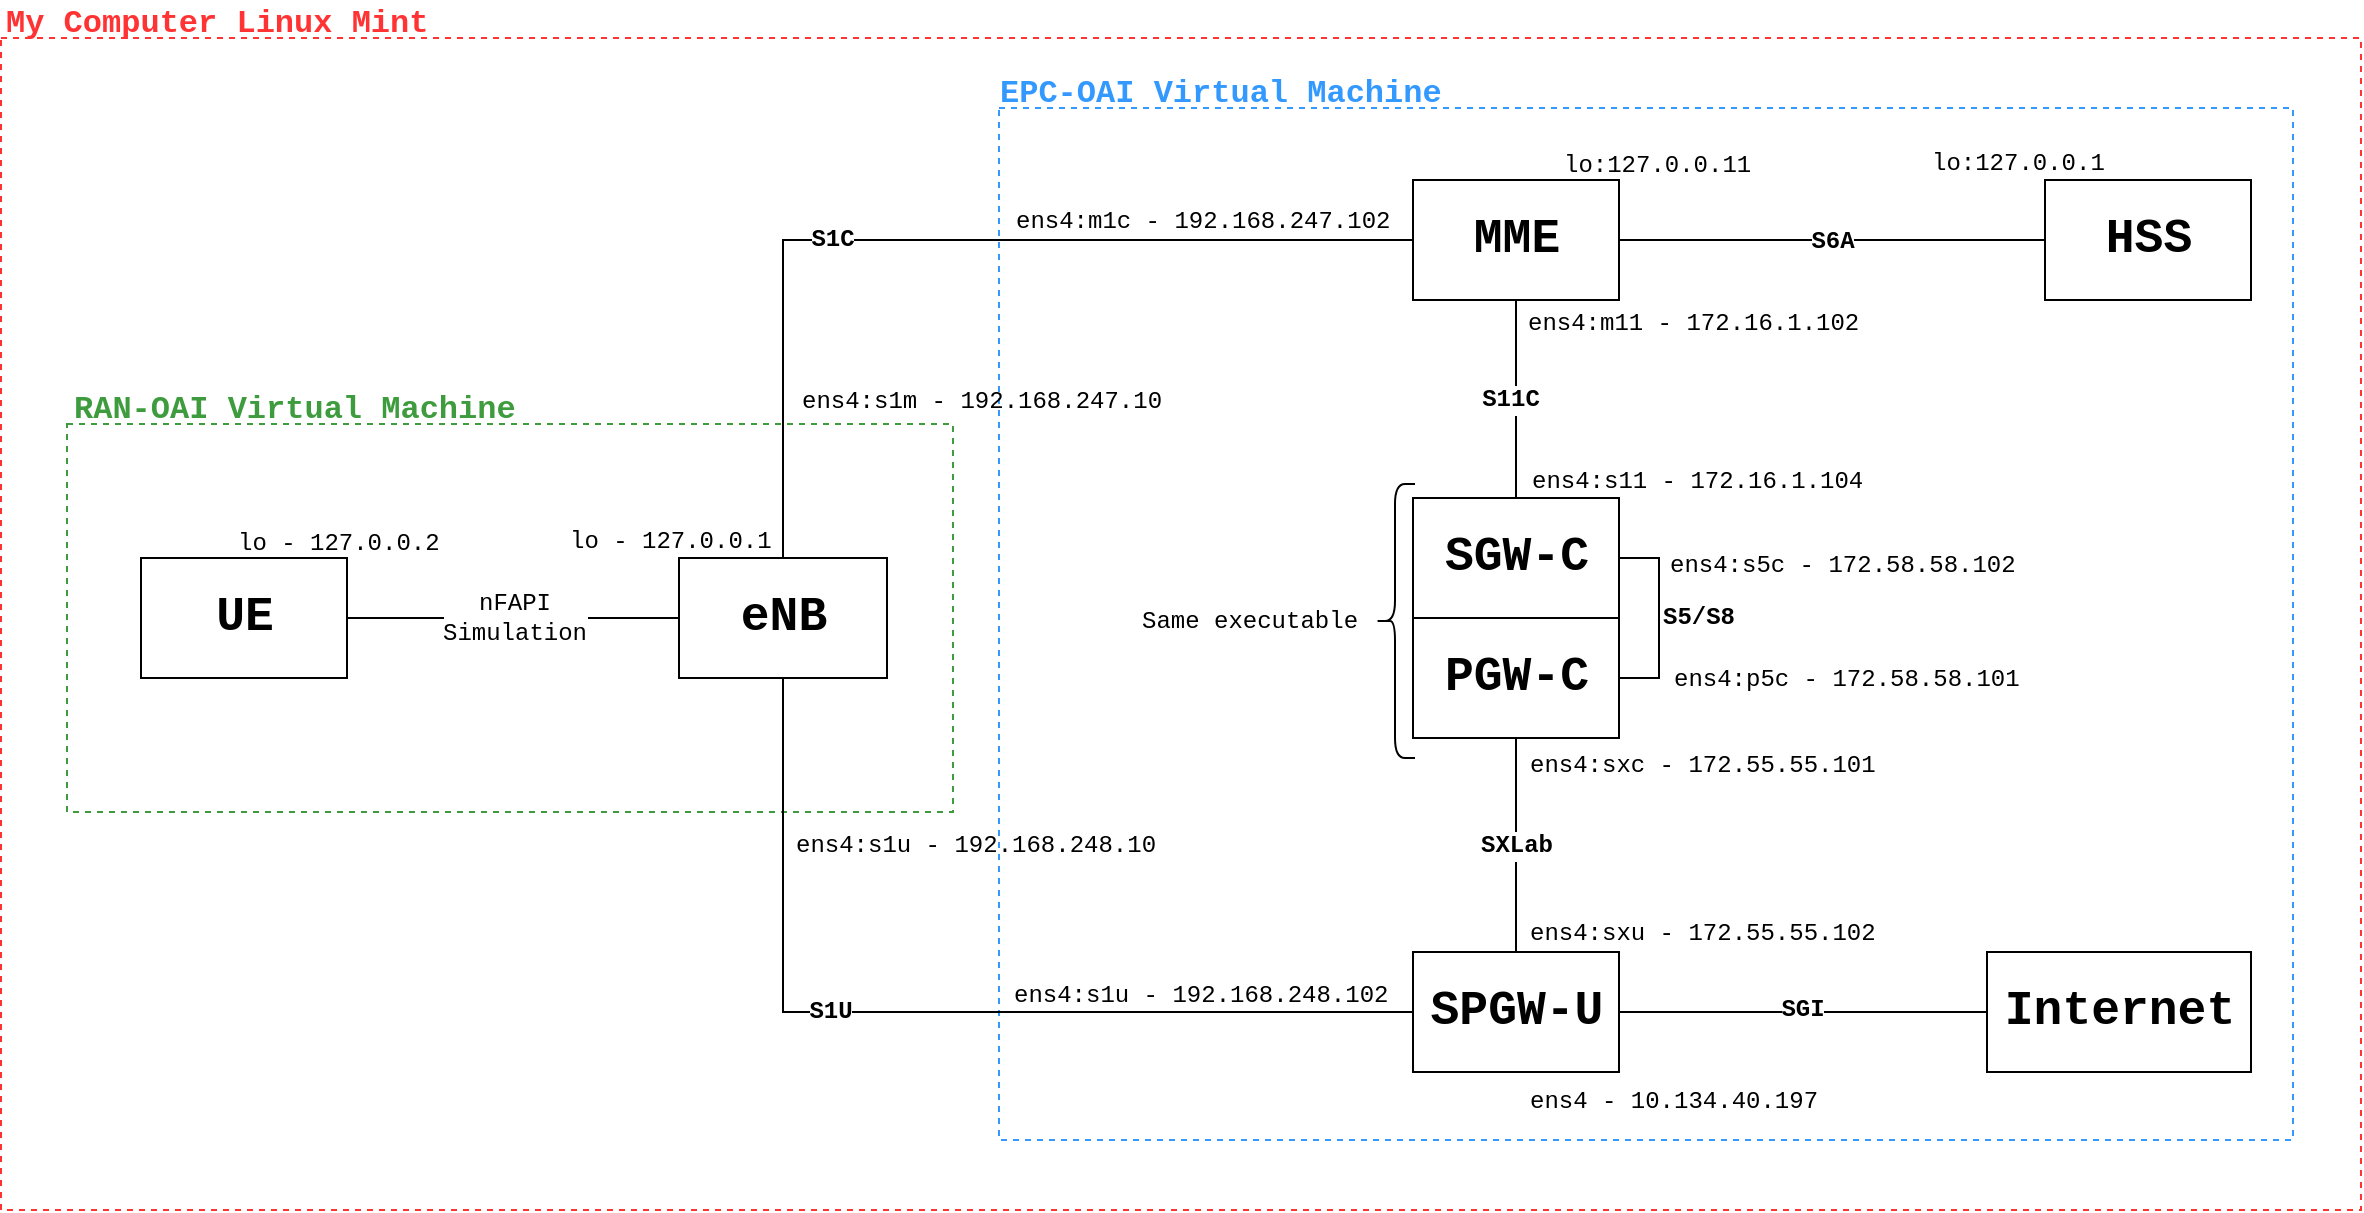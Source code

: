 <mxfile version="11.1.4" type="device"><diagram id="qCd5ODhOwnlZ6c5L1NkQ" name="Page-1"><mxGraphModel dx="868" dy="510" grid="1" gridSize="1" guides="1" tooltips="1" connect="1" arrows="1" fold="1" page="1" pageScale="1" pageWidth="1300" pageHeight="700" math="0" shadow="0"><root><mxCell id="0"/><mxCell id="1" parent="0"/><mxCell id="SDiGA9eDwOWrhzRXRL7c-49" value="" style="rounded=0;whiteSpace=wrap;html=1;fontFamily=Courier New;dashed=1;fillColor=#ffffff;gradientColor=none;strokeColor=#FF3333;" parent="1" vertex="1"><mxGeometry x="53.5" y="63" width="1180" height="586" as="geometry"/></mxCell><mxCell id="SDiGA9eDwOWrhzRXRL7c-47" value="" style="rounded=0;whiteSpace=wrap;html=1;fontFamily=Courier New;dashed=1;strokeColor=#3E9C3E;" parent="1" vertex="1"><mxGeometry x="86.5" y="256" width="443" height="194" as="geometry"/></mxCell><mxCell id="SDiGA9eDwOWrhzRXRL7c-45" value="" style="rounded=0;whiteSpace=wrap;html=1;fontFamily=Courier New;dashed=1;strokeColor=#3399FF;" parent="1" vertex="1"><mxGeometry x="552.5" y="98" width="647" height="516" as="geometry"/></mxCell><mxCell id="SDiGA9eDwOWrhzRXRL7c-10" style="edgeStyle=orthogonalEdgeStyle;rounded=0;orthogonalLoop=1;jettySize=auto;html=1;exitX=0.5;exitY=1;exitDx=0;exitDy=0;entryX=0.5;entryY=0;entryDx=0;entryDy=0;endArrow=none;endFill=0;fontFamily=Courier New;" parent="1" source="SDiGA9eDwOWrhzRXRL7c-1" target="SDiGA9eDwOWrhzRXRL7c-2" edge="1"><mxGeometry relative="1" as="geometry"/></mxCell><mxCell id="SDiGA9eDwOWrhzRXRL7c-14" value="S11C" style="text;html=1;resizable=0;points=[];align=center;verticalAlign=middle;labelBackgroundColor=#ffffff;fontStyle=1;fontFamily=Courier New;" parent="SDiGA9eDwOWrhzRXRL7c-10" vertex="1" connectable="0"><mxGeometry x="0.232" y="-1" relative="1" as="geometry"><mxPoint x="-2" y="-11.5" as="offset"/></mxGeometry></mxCell><mxCell id="SDiGA9eDwOWrhzRXRL7c-31" style="edgeStyle=orthogonalEdgeStyle;rounded=0;orthogonalLoop=1;jettySize=auto;html=1;exitX=0;exitY=0.5;exitDx=0;exitDy=0;entryX=0.5;entryY=0;entryDx=0;entryDy=0;endArrow=none;endFill=0;fontFamily=Courier New;" parent="1" source="SDiGA9eDwOWrhzRXRL7c-1" target="SDiGA9eDwOWrhzRXRL7c-30" edge="1"><mxGeometry relative="1" as="geometry"/></mxCell><mxCell id="SDiGA9eDwOWrhzRXRL7c-36" value="S1C" style="text;html=1;resizable=0;points=[];align=center;verticalAlign=middle;labelBackgroundColor=#ffffff;fontStyle=1;fontFamily=Courier New;" parent="SDiGA9eDwOWrhzRXRL7c-31" vertex="1" connectable="0"><mxGeometry x="0.19" y="26" relative="1" as="geometry"><mxPoint x="-9" y="-26.5" as="offset"/></mxGeometry></mxCell><mxCell id="SDiGA9eDwOWrhzRXRL7c-1" value="&lt;h1&gt;&lt;font&gt;MME&lt;/font&gt;&lt;/h1&gt;" style="rounded=0;whiteSpace=wrap;html=1;fontFamily=Courier New;" parent="1" vertex="1"><mxGeometry x="759.5" y="134" width="103" height="60" as="geometry"/></mxCell><mxCell id="SDiGA9eDwOWrhzRXRL7c-12" style="edgeStyle=orthogonalEdgeStyle;rounded=0;orthogonalLoop=1;jettySize=auto;html=1;exitX=1;exitY=0.5;exitDx=0;exitDy=0;entryX=1;entryY=0.5;entryDx=0;entryDy=0;endArrow=none;endFill=0;fontFamily=Courier New;" parent="1" source="SDiGA9eDwOWrhzRXRL7c-2" target="SDiGA9eDwOWrhzRXRL7c-3" edge="1"><mxGeometry relative="1" as="geometry"/></mxCell><mxCell id="SDiGA9eDwOWrhzRXRL7c-13" value="S5/S8" style="text;html=1;resizable=0;points=[];align=center;verticalAlign=middle;labelBackgroundColor=#ffffff;fontStyle=1;fontFamily=Courier New;" parent="SDiGA9eDwOWrhzRXRL7c-12" vertex="1" connectable="0"><mxGeometry x="0.36" y="-1" relative="1" as="geometry"><mxPoint x="20" y="-18" as="offset"/></mxGeometry></mxCell><mxCell id="SDiGA9eDwOWrhzRXRL7c-2" value="&lt;h1&gt;&lt;font&gt;SGW-C&lt;/font&gt;&lt;/h1&gt;" style="rounded=0;whiteSpace=wrap;html=1;fontFamily=Courier New;" parent="1" vertex="1"><mxGeometry x="759.5" y="293" width="103" height="60" as="geometry"/></mxCell><mxCell id="SDiGA9eDwOWrhzRXRL7c-11" style="edgeStyle=orthogonalEdgeStyle;rounded=0;orthogonalLoop=1;jettySize=auto;html=1;exitX=0.5;exitY=1;exitDx=0;exitDy=0;entryX=0.5;entryY=0;entryDx=0;entryDy=0;endArrow=none;endFill=0;fontFamily=Courier New;" parent="1" source="SDiGA9eDwOWrhzRXRL7c-3" target="SDiGA9eDwOWrhzRXRL7c-4" edge="1"><mxGeometry relative="1" as="geometry"/></mxCell><mxCell id="SDiGA9eDwOWrhzRXRL7c-21" value="SXLab" style="text;html=1;resizable=0;points=[];align=center;verticalAlign=middle;labelBackgroundColor=#ffffff;fontStyle=1;fontFamily=Courier New;" parent="SDiGA9eDwOWrhzRXRL7c-11" vertex="1" connectable="0"><mxGeometry x="0.178" y="-1" relative="1" as="geometry"><mxPoint x="1" y="-9.5" as="offset"/></mxGeometry></mxCell><mxCell id="SDiGA9eDwOWrhzRXRL7c-3" value="&lt;h1&gt;&lt;font&gt;PGW-C&lt;/font&gt;&lt;/h1&gt;" style="rounded=0;whiteSpace=wrap;html=1;fontFamily=Courier New;" parent="1" vertex="1"><mxGeometry x="759.5" y="353" width="103" height="60" as="geometry"/></mxCell><mxCell id="SDiGA9eDwOWrhzRXRL7c-27" style="edgeStyle=orthogonalEdgeStyle;rounded=0;orthogonalLoop=1;jettySize=auto;html=1;exitX=1;exitY=0.5;exitDx=0;exitDy=0;entryX=0;entryY=0.5;entryDx=0;entryDy=0;endArrow=none;endFill=0;fontFamily=Courier New;" parent="1" source="SDiGA9eDwOWrhzRXRL7c-4" target="SDiGA9eDwOWrhzRXRL7c-26" edge="1"><mxGeometry relative="1" as="geometry"/></mxCell><mxCell id="SDiGA9eDwOWrhzRXRL7c-28" value="SGI" style="text;html=1;resizable=0;points=[];align=center;verticalAlign=middle;labelBackgroundColor=#ffffff;fontStyle=1;fontFamily=Courier New;" parent="SDiGA9eDwOWrhzRXRL7c-27" vertex="1" connectable="0"><mxGeometry x="0.19" y="-1" relative="1" as="geometry"><mxPoint x="-18.5" y="-2" as="offset"/></mxGeometry></mxCell><mxCell id="SDiGA9eDwOWrhzRXRL7c-4" value="&lt;h1&gt;&lt;font&gt;SPGW-U&lt;/font&gt;&lt;/h1&gt;" style="rounded=0;whiteSpace=wrap;html=1;fontFamily=Courier New;" parent="1" vertex="1"><mxGeometry x="759.5" y="520" width="103" height="60" as="geometry"/></mxCell><mxCell id="SDiGA9eDwOWrhzRXRL7c-6" style="edgeStyle=orthogonalEdgeStyle;rounded=0;orthogonalLoop=1;jettySize=auto;html=1;exitX=0;exitY=0.5;exitDx=0;exitDy=0;entryX=1;entryY=0.5;entryDx=0;entryDy=0;endArrow=none;endFill=0;fontFamily=Courier New;" parent="1" source="SDiGA9eDwOWrhzRXRL7c-5" target="SDiGA9eDwOWrhzRXRL7c-1" edge="1"><mxGeometry relative="1" as="geometry"/></mxCell><mxCell id="SDiGA9eDwOWrhzRXRL7c-7" value="S6A" style="text;html=1;resizable=0;points=[];align=center;verticalAlign=middle;labelBackgroundColor=#ffffff;fontStyle=1;fontFamily=Courier New;" parent="SDiGA9eDwOWrhzRXRL7c-6" vertex="1" connectable="0"><mxGeometry x="-0.268" y="3" relative="1" as="geometry"><mxPoint x="-28.5" y="-2" as="offset"/></mxGeometry></mxCell><mxCell id="SDiGA9eDwOWrhzRXRL7c-5" value="&lt;h1&gt;&lt;font&gt;HSS&lt;/font&gt;&lt;/h1&gt;" style="rounded=0;whiteSpace=wrap;html=1;fontFamily=Courier New;" parent="1" vertex="1"><mxGeometry x="1075.5" y="134" width="103" height="60" as="geometry"/></mxCell><mxCell id="SDiGA9eDwOWrhzRXRL7c-15" value="lo:127.0.0.11" style="text;html=1;resizable=0;points=[];autosize=1;align=left;verticalAlign=top;spacingTop=-4;fontFamily=Courier New;" parent="1" vertex="1"><mxGeometry x="832.5" y="117" width="80" height="15" as="geometry"/></mxCell><mxCell id="SDiGA9eDwOWrhzRXRL7c-16" value="ens4:s11 - 172.16.1.104" style="text;html=1;resizable=0;points=[];autosize=1;align=left;verticalAlign=top;spacingTop=-4;fontFamily=Courier New;" parent="1" vertex="1"><mxGeometry x="816.5" y="275" width="140" height="15" as="geometry"/></mxCell><mxCell id="SDiGA9eDwOWrhzRXRL7c-17" value="lo:127.0.0.1" style="text;html=1;resizable=0;points=[];autosize=1;align=left;verticalAlign=top;spacingTop=-4;imageAlign=right;fontFamily=Courier New;" parent="1" vertex="1"><mxGeometry x="1016.5" y="116" width="74" height="15" as="geometry"/></mxCell><mxCell id="SDiGA9eDwOWrhzRXRL7c-18" value="ens4:m11 - 172.16.1.102" style="text;html=1;resizable=0;points=[];autosize=1;align=left;verticalAlign=top;spacingTop=-4;fontFamily=Courier New;" parent="1" vertex="1"><mxGeometry x="814.5" y="196" width="144" height="15" as="geometry"/></mxCell><mxCell id="SDiGA9eDwOWrhzRXRL7c-19" value="ens4:s5c - 172.58.58.102" style="text;html=1;resizable=0;points=[];autosize=1;align=left;verticalAlign=top;spacingTop=-4;fontFamily=Courier New;" parent="1" vertex="1"><mxGeometry x="885.5" y="317" width="146" height="15" as="geometry"/></mxCell><mxCell id="SDiGA9eDwOWrhzRXRL7c-20" value="ens4:p5c - 172.58.58.101" style="text;html=1;resizable=0;points=[];autosize=1;align=left;verticalAlign=top;spacingTop=-4;fontFamily=Courier New;" parent="1" vertex="1"><mxGeometry x="887.5" y="374" width="147" height="15" as="geometry"/></mxCell><mxCell id="SDiGA9eDwOWrhzRXRL7c-22" value="ens4:sxc -&amp;nbsp;172.55.55.101&amp;nbsp;" style="text;html=1;resizable=0;points=[];autosize=1;align=left;verticalAlign=top;spacingTop=-4;fontFamily=Courier New;" parent="1" vertex="1"><mxGeometry x="815.5" y="417" width="149" height="15" as="geometry"/></mxCell><mxCell id="SDiGA9eDwOWrhzRXRL7c-23" value="ens4:sxu -&amp;nbsp;172.55.55.102&amp;nbsp;" style="text;html=1;resizable=0;points=[];autosize=1;align=left;verticalAlign=top;spacingTop=-4;fontFamily=Courier New;" parent="1" vertex="1"><mxGeometry x="815.5" y="501" width="150" height="15" as="geometry"/></mxCell><mxCell id="SDiGA9eDwOWrhzRXRL7c-24" value="" style="shape=curlyBracket;whiteSpace=wrap;html=1;rounded=1;fontFamily=Courier New;" parent="1" vertex="1"><mxGeometry x="740.5" y="286" width="20" height="137" as="geometry"/></mxCell><mxCell id="SDiGA9eDwOWrhzRXRL7c-25" value="Same executable" style="text;html=1;resizable=0;points=[];autosize=1;align=left;verticalAlign=top;spacingTop=-4;fontFamily=Courier New;" parent="1" vertex="1"><mxGeometry x="621.5" y="345" width="104" height="15" as="geometry"/></mxCell><mxCell id="SDiGA9eDwOWrhzRXRL7c-26" value="&lt;h1&gt;&lt;font&gt;Internet&lt;/font&gt;&lt;/h1&gt;" style="rounded=0;whiteSpace=wrap;html=1;fontFamily=Courier New;" parent="1" vertex="1"><mxGeometry x="1046.5" y="520" width="132" height="60" as="geometry"/></mxCell><mxCell id="SDiGA9eDwOWrhzRXRL7c-29" value="ens4 -&amp;nbsp;10.134.40.197" style="text;html=1;resizable=0;points=[];autosize=1;align=left;verticalAlign=top;spacingTop=-4;fontFamily=Courier New;" parent="1" vertex="1"><mxGeometry x="815.5" y="585" width="124" height="15" as="geometry"/></mxCell><mxCell id="SDiGA9eDwOWrhzRXRL7c-32" style="edgeStyle=orthogonalEdgeStyle;rounded=0;orthogonalLoop=1;jettySize=auto;html=1;exitX=0.5;exitY=1;exitDx=0;exitDy=0;entryX=0;entryY=0.5;entryDx=0;entryDy=0;endArrow=none;endFill=0;fontFamily=Courier New;" parent="1" source="SDiGA9eDwOWrhzRXRL7c-30" target="SDiGA9eDwOWrhzRXRL7c-4" edge="1"><mxGeometry relative="1" as="geometry"/></mxCell><mxCell id="SDiGA9eDwOWrhzRXRL7c-34" value="S1U" style="text;html=1;resizable=0;points=[];align=center;verticalAlign=middle;labelBackgroundColor=#ffffff;fontStyle=1;fontFamily=Courier New;" parent="SDiGA9eDwOWrhzRXRL7c-32" vertex="1" connectable="0"><mxGeometry x="-0.176" y="36" relative="1" as="geometry"><mxPoint x="-8" y="35.5" as="offset"/></mxGeometry></mxCell><mxCell id="SDiGA9eDwOWrhzRXRL7c-30" value="&lt;h1&gt;&lt;font&gt;eNB&lt;/font&gt;&lt;/h1&gt;" style="rounded=0;whiteSpace=wrap;html=1;fontFamily=Courier New;" parent="1" vertex="1"><mxGeometry x="392.5" y="323" width="104" height="60" as="geometry"/></mxCell><mxCell id="SDiGA9eDwOWrhzRXRL7c-39" style="edgeStyle=orthogonalEdgeStyle;rounded=0;orthogonalLoop=1;jettySize=auto;html=1;exitX=1;exitY=0.5;exitDx=0;exitDy=0;entryX=0;entryY=0.5;entryDx=0;entryDy=0;endArrow=none;endFill=0;fontFamily=Courier New;" parent="1" source="SDiGA9eDwOWrhzRXRL7c-37" target="SDiGA9eDwOWrhzRXRL7c-30" edge="1"><mxGeometry relative="1" as="geometry"/></mxCell><mxCell id="SDiGA9eDwOWrhzRXRL7c-42" value="nFAPI&lt;br&gt;Simulation" style="text;html=1;resizable=0;points=[];align=center;verticalAlign=middle;labelBackgroundColor=#ffffff;fontFamily=Courier New;" parent="SDiGA9eDwOWrhzRXRL7c-39" vertex="1" connectable="0"><mxGeometry x="0.169" y="1" relative="1" as="geometry"><mxPoint x="-14" y="1" as="offset"/></mxGeometry></mxCell><mxCell id="SDiGA9eDwOWrhzRXRL7c-37" value="&lt;h1&gt;&lt;font&gt;UE&lt;/font&gt;&lt;/h1&gt;" style="rounded=0;whiteSpace=wrap;html=1;fontFamily=Courier New;" parent="1" vertex="1"><mxGeometry x="123.5" y="323" width="103" height="60" as="geometry"/></mxCell><mxCell id="SDiGA9eDwOWrhzRXRL7c-40" value="lo - 127.0.0.2" style="text;html=1;resizable=0;points=[];autosize=1;align=left;verticalAlign=top;spacingTop=-4;fontFamily=Courier New;" parent="1" vertex="1"><mxGeometry x="169.5" y="306" width="81" height="15" as="geometry"/></mxCell><mxCell id="SDiGA9eDwOWrhzRXRL7c-41" value="lo - 127.0.0.1" style="text;html=1;resizable=0;points=[];autosize=1;align=left;verticalAlign=top;spacingTop=-4;fontFamily=Courier New;" parent="1" vertex="1"><mxGeometry x="335.5" y="305" width="81" height="15" as="geometry"/></mxCell><mxCell id="SDiGA9eDwOWrhzRXRL7c-46" value="EPC-OAI Virtual Machine" style="text;html=1;resizable=0;points=[];autosize=1;align=left;verticalAlign=top;spacingTop=-4;fontFamily=Courier New;fontStyle=1;fontColor=#3399FF;fontSize=16;" parent="1" vertex="1"><mxGeometry x="550.5" y="79" width="177" height="15" as="geometry"/></mxCell><mxCell id="SDiGA9eDwOWrhzRXRL7c-48" value="RAN-OAI Virtual Machine" style="text;html=1;resizable=0;points=[];autosize=1;align=left;verticalAlign=top;spacingTop=-4;fontFamily=Courier New;fontStyle=1;fontColor=#3E9C3E;fontSize=16;" parent="1" vertex="1"><mxGeometry x="87.5" y="237" width="177" height="15" as="geometry"/></mxCell><mxCell id="SDiGA9eDwOWrhzRXRL7c-50" value="My Computer Linux Mint" style="text;html=1;resizable=0;points=[];autosize=1;align=left;verticalAlign=top;spacingTop=-4;fontFamily=Courier New;fontStyle=1;fontColor=#FF3333;fontSize=16;" parent="1" vertex="1"><mxGeometry x="53.5" y="44" width="222" height="20" as="geometry"/></mxCell><mxCell id="NZJjkt72nQLmawJTCo_y-1" value="ens4:m1c -&amp;nbsp;192.168.247.102" style="text;html=1;resizable=0;points=[];autosize=1;align=left;verticalAlign=top;spacingTop=-4;fontFamily=Courier New;" parent="1" vertex="1"><mxGeometry x="559" y="145" width="198" height="15" as="geometry"/></mxCell><mxCell id="NZJjkt72nQLmawJTCo_y-2" value="ens4:s1u -&amp;nbsp;192.168.248.102" style="text;html=1;resizable=0;points=[];autosize=1;align=left;verticalAlign=top;spacingTop=-4;fontFamily=Courier New;" parent="1" vertex="1"><mxGeometry x="558" y="532" width="198" height="15" as="geometry"/></mxCell><mxCell id="NZJjkt72nQLmawJTCo_y-3" value="ens4:s1m -&amp;nbsp;192.168.247.10" style="text;html=1;resizable=0;points=[];autosize=1;align=left;verticalAlign=top;spacingTop=-4;fontFamily=Courier New;" parent="1" vertex="1"><mxGeometry x="452" y="235" width="191" height="15" as="geometry"/></mxCell><mxCell id="NZJjkt72nQLmawJTCo_y-4" value="ens4:s1u -&amp;nbsp;192.168.248.10" style="text;html=1;resizable=0;points=[];autosize=1;align=left;verticalAlign=top;spacingTop=-4;fontFamily=Courier New;" parent="1" vertex="1"><mxGeometry x="449" y="457" width="191" height="15" as="geometry"/></mxCell></root></mxGraphModel></diagram></mxfile>
